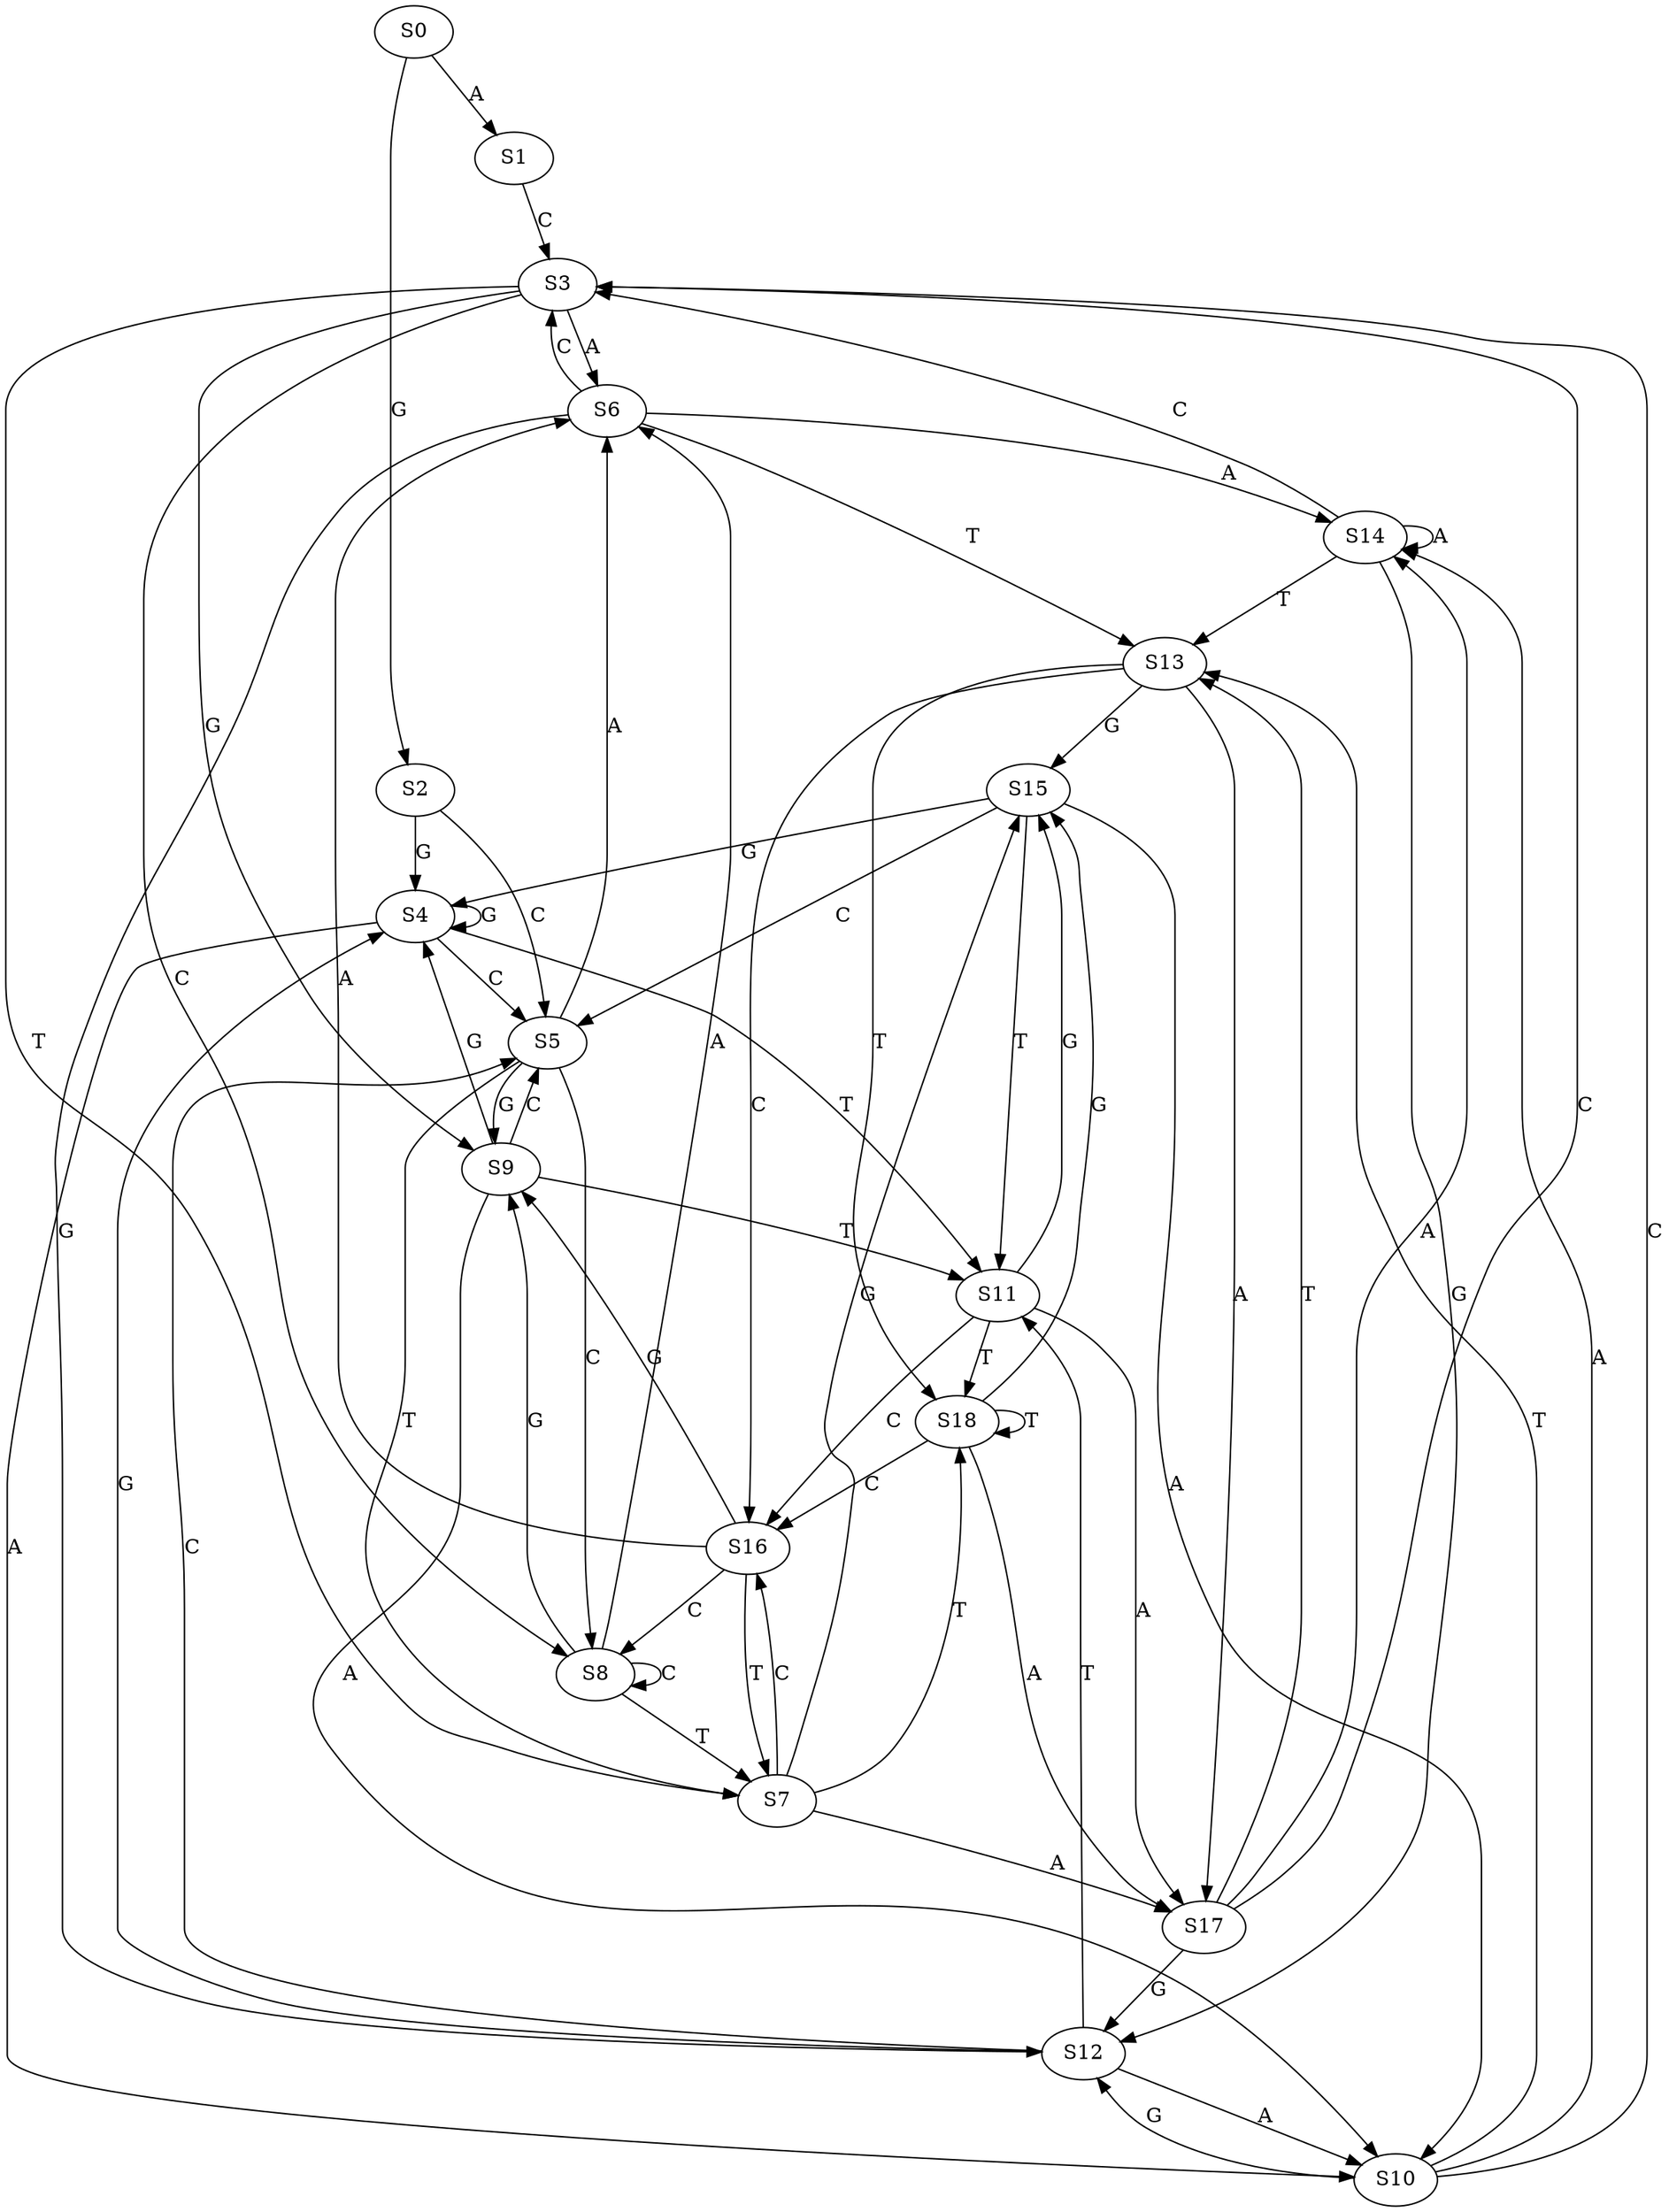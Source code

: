 strict digraph  {
	S0 -> S1 [ label = A ];
	S0 -> S2 [ label = G ];
	S1 -> S3 [ label = C ];
	S2 -> S4 [ label = G ];
	S2 -> S5 [ label = C ];
	S3 -> S6 [ label = A ];
	S3 -> S7 [ label = T ];
	S3 -> S8 [ label = C ];
	S3 -> S9 [ label = G ];
	S4 -> S10 [ label = A ];
	S4 -> S11 [ label = T ];
	S4 -> S4 [ label = G ];
	S4 -> S5 [ label = C ];
	S5 -> S8 [ label = C ];
	S5 -> S7 [ label = T ];
	S5 -> S9 [ label = G ];
	S5 -> S6 [ label = A ];
	S6 -> S12 [ label = G ];
	S6 -> S13 [ label = T ];
	S6 -> S3 [ label = C ];
	S6 -> S14 [ label = A ];
	S7 -> S15 [ label = G ];
	S7 -> S16 [ label = C ];
	S7 -> S17 [ label = A ];
	S7 -> S18 [ label = T ];
	S8 -> S9 [ label = G ];
	S8 -> S8 [ label = C ];
	S8 -> S6 [ label = A ];
	S8 -> S7 [ label = T ];
	S9 -> S4 [ label = G ];
	S9 -> S11 [ label = T ];
	S9 -> S10 [ label = A ];
	S9 -> S5 [ label = C ];
	S10 -> S12 [ label = G ];
	S10 -> S14 [ label = A ];
	S10 -> S3 [ label = C ];
	S10 -> S13 [ label = T ];
	S11 -> S17 [ label = A ];
	S11 -> S16 [ label = C ];
	S11 -> S15 [ label = G ];
	S11 -> S18 [ label = T ];
	S12 -> S11 [ label = T ];
	S12 -> S4 [ label = G ];
	S12 -> S10 [ label = A ];
	S12 -> S5 [ label = C ];
	S13 -> S17 [ label = A ];
	S13 -> S16 [ label = C ];
	S13 -> S18 [ label = T ];
	S13 -> S15 [ label = G ];
	S14 -> S13 [ label = T ];
	S14 -> S3 [ label = C ];
	S14 -> S12 [ label = G ];
	S14 -> S14 [ label = A ];
	S15 -> S10 [ label = A ];
	S15 -> S11 [ label = T ];
	S15 -> S5 [ label = C ];
	S15 -> S4 [ label = G ];
	S16 -> S7 [ label = T ];
	S16 -> S9 [ label = G ];
	S16 -> S8 [ label = C ];
	S16 -> S6 [ label = A ];
	S17 -> S12 [ label = G ];
	S17 -> S13 [ label = T ];
	S17 -> S14 [ label = A ];
	S17 -> S3 [ label = C ];
	S18 -> S16 [ label = C ];
	S18 -> S15 [ label = G ];
	S18 -> S17 [ label = A ];
	S18 -> S18 [ label = T ];
}
